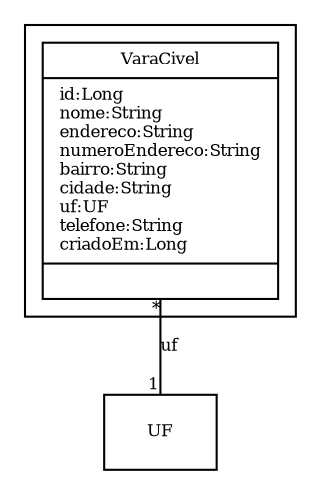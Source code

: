 digraph G{
fontname = "Times-Roman"
fontsize = 8

node [
        fontname = "Times-Roman"
        fontsize = 8
        shape = "record"
]

edge [
        fontname = "Times-Roman"
        fontsize = 8
]

subgraph clusterVARA_CIVEL
{
VaraCivel [label = "{VaraCivel|id:Long\lnome:String\lendereco:String\lnumeroEndereco:String\lbairro:String\lcidade:String\luf:UF\ltelefone:String\lcriadoEm:Long\l|\l}"]
}
edge [arrowhead = "none" headlabel = "1" taillabel = "*"] VaraCivel -> UF [label = "uf"]
}
